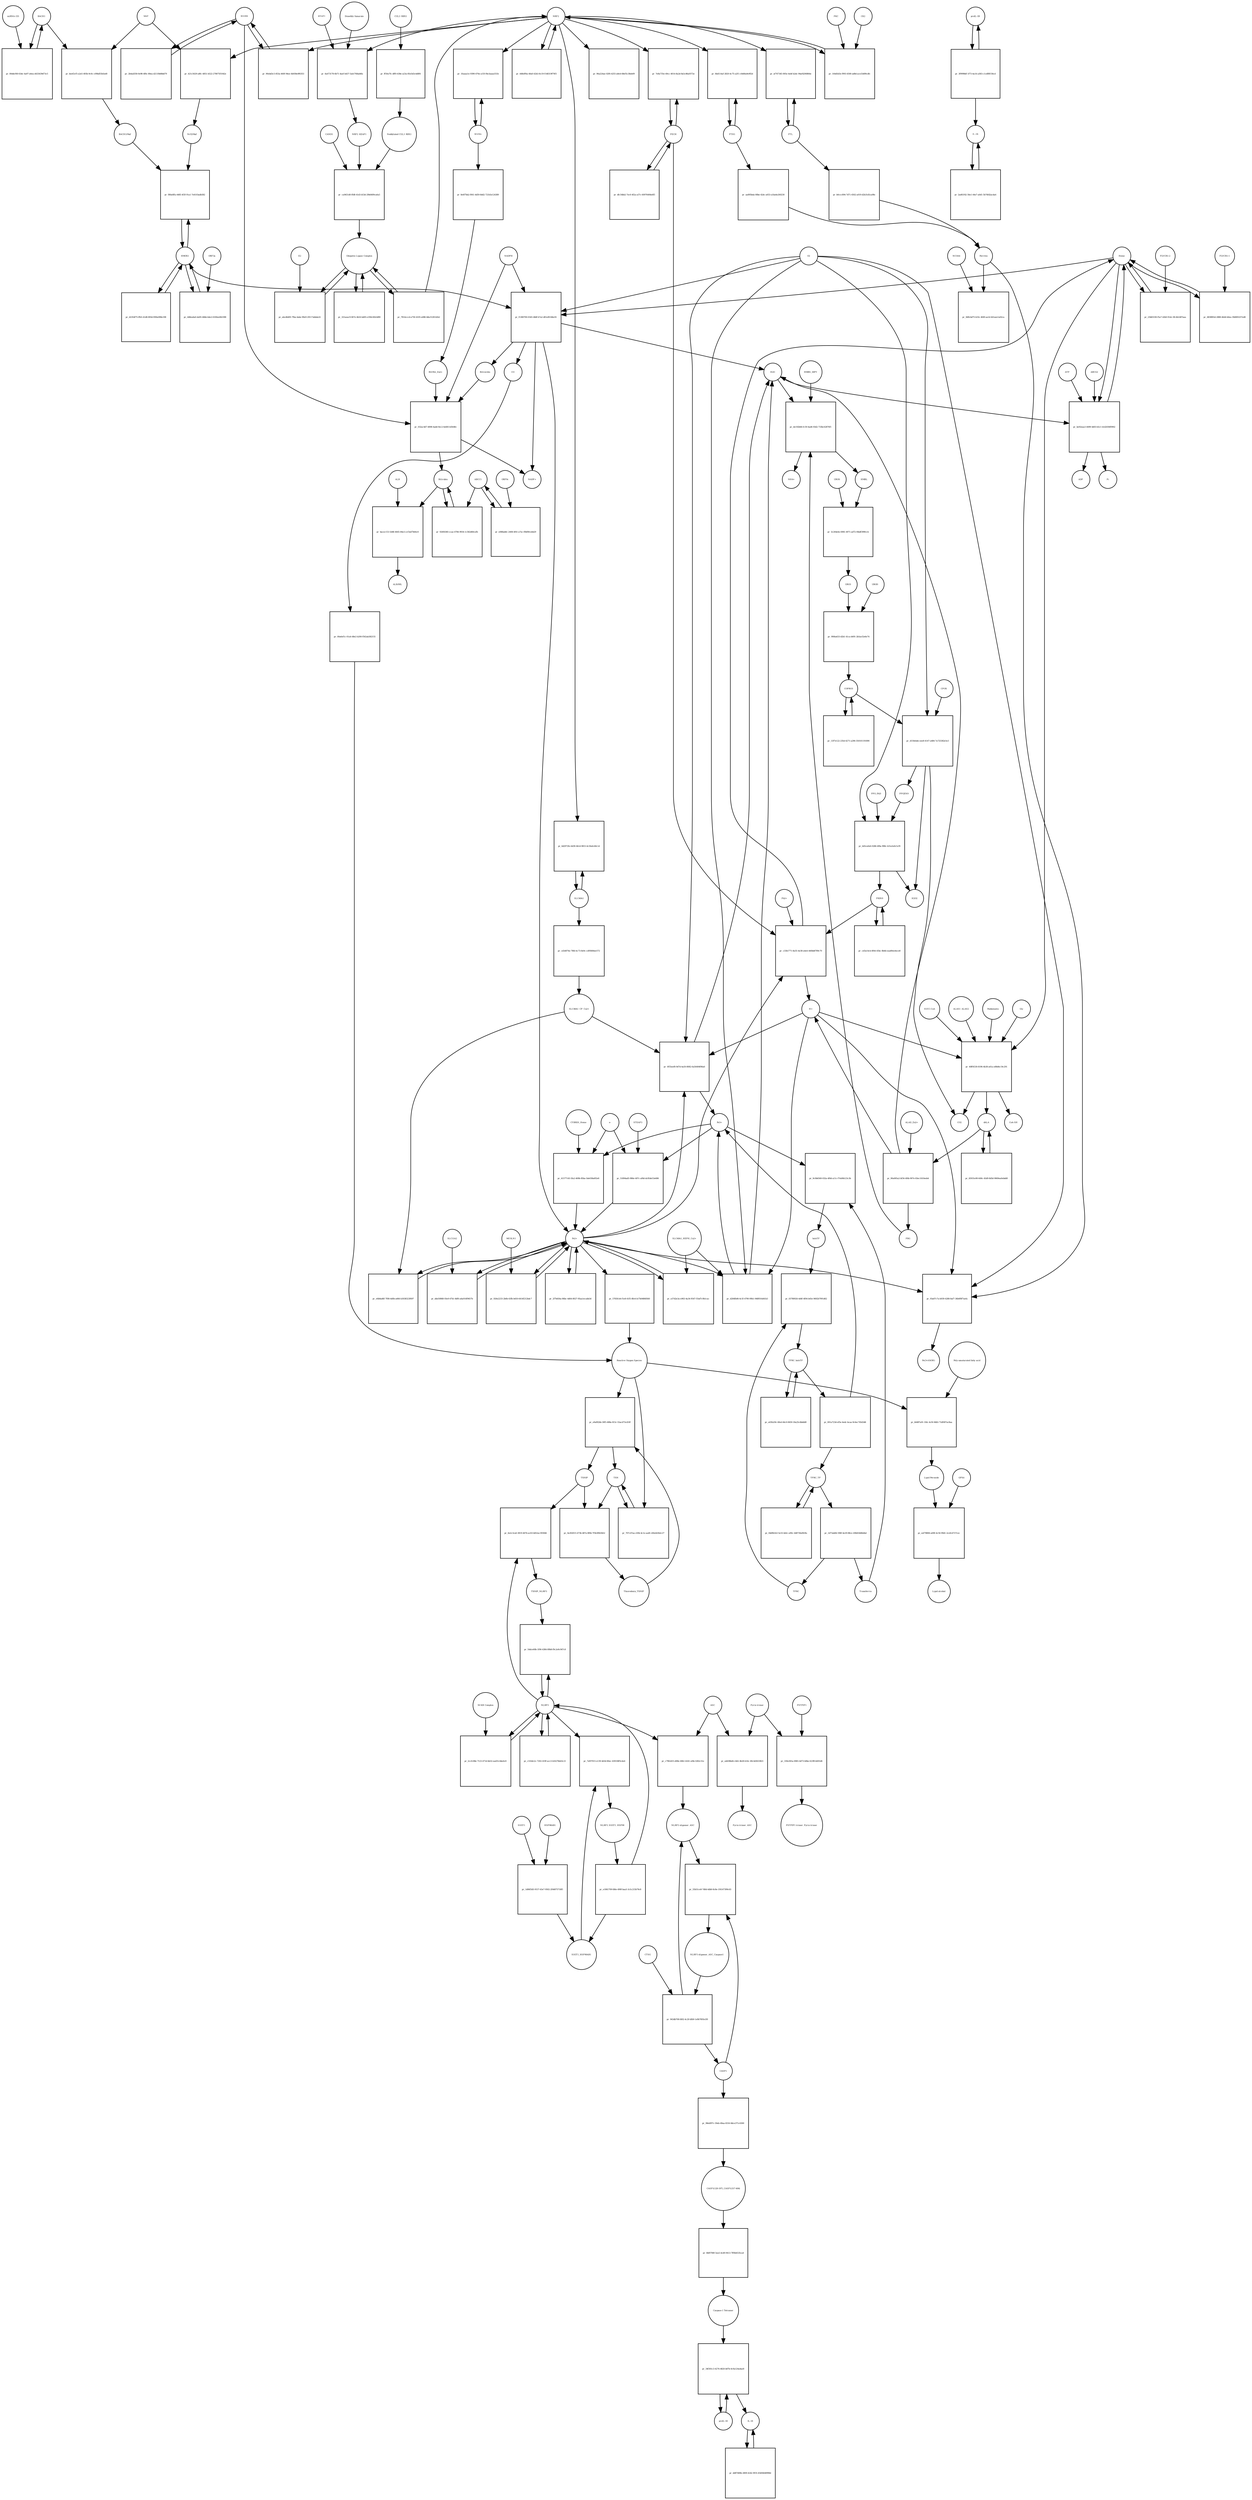 strict digraph  {
Heme [annotation="urn_miriam_obo.chebi_CHEBI%3A30413", bipartite=0, cls="simple chemical", fontsize=4, label=Heme, shape=circle];
"pr_f1380700-0345-48df-b7a2-d01e8534bc81" [annotation="", bipartite=1, cls=process, fontsize=4, label="pr_f1380700-0345-48df-b7a2-d01e8534bc81", shape=square];
Biliverdin [annotation="urn_miriam_obo.chebi_CHEBI%3A17033", bipartite=0, cls="simple chemical", fontsize=4, label=Biliverdin, shape=circle];
HMOX1 [annotation="", bipartite=0, cls=macromolecule, fontsize=4, label=HMOX1, shape=circle];
O2 [annotation="urn_miriam_obo.chebi_CHEBI%3A15379", bipartite=0, cls="simple chemical", fontsize=4, label=O2, shape=circle];
NADPH [annotation="urn_miriam_obo.chebi_CHEBI%3A16474", bipartite=0, cls="simple chemical", fontsize=4, label=NADPH, shape=circle];
H2O [annotation="urn_miriam_obo.chebi_CHEBI%3A15377", bipartite=0, cls="simple chemical", fontsize=4, label=H2O, shape=circle];
"Fe2+" [annotation="urn_miriam_obo.chebi_CHEBI%3A29033", bipartite=0, cls="simple chemical", fontsize=4, label="Fe2+", shape=circle];
"NADP+" [annotation="urn_miriam_obo.chebi_CHEBI%3A18009", bipartite=0, cls="simple chemical", fontsize=4, label="NADP+", shape=circle];
CO [annotation="urn_miriam_obo.chebi_CHEBI%3A17245", bipartite=0, cls="simple chemical", fontsize=4, label=CO, shape=circle];
"pr_23b83330-f5a7-42b0-91dc-0fc4b1487aaa" [annotation="", bipartite=1, cls=process, fontsize=4, label="pr_23b83330-f5a7-42b0-91dc-0fc4b1487aaa", shape=square];
"FLVCR1-2" [annotation=urn_miriam_uniprot_Q9Y5Y0, bipartite=0, cls=macromolecule, fontsize=4, label="FLVCR1-2", shape=circle];
"pr_032ac4d7-4898-4add-9ec2-6e6811d564fe" [annotation="", bipartite=1, cls=process, fontsize=4, label="pr_032ac4d7-4898-4add-9ec2-6e6811d564fe", shape=square];
Bilirubin [annotation="urn_miriam_obo.chebi_CHEBI%3A16990", bipartite=0, cls="simple chemical", fontsize=4, label=Bilirubin, shape=circle];
BLVRB [annotation=urn_miriam_uniprot_P30043, bipartite=0, cls=macromolecule, fontsize=4, label=BLVRB, shape=circle];
"BLVRA_Zn2+" [annotation="urn_miriam_obo.chebi_CHEBI%3A29805|urn_miriam_uniprot_P53004", bipartite=0, cls=complex, fontsize=4, label="BLVRA_Zn2+", shape=circle];
"pr_926f4360-ccae-4784-9934-1c582d60cefb" [annotation="", bipartite=1, cls=process, fontsize=4, label="pr_926f4360-ccae-4784-9934-1c582d60cefb", shape=square];
ABCC1 [annotation="", bipartite=0, cls=macromolecule, fontsize=4, label=ABCC1, shape=circle];
"pr_bacec153-5d48-4645-84e3-ccf3a67b64c8" [annotation="", bipartite=1, cls=process, fontsize=4, label="pr_bacec153-5d48-4645-84e3-ccf3a67b64c8", shape=square];
ALB [annotation=urn_miriam_uniprot_P02768, bipartite=0, cls=macromolecule, fontsize=4, label=ALB, shape=circle];
"ALB/BIL" [annotation="urn_miriam_uniprot_P02768|urn_miriam_obo.chebi_CHEBI%3A16990", bipartite=0, cls=complex, fontsize=4, label="ALB/BIL", shape=circle];
NRF2 [annotation="", bipartite=0, cls=macromolecule, fontsize=4, label=NRF2, shape=circle];
"pr_421c5629-a8fc-4851-b522-278075f1042e" [annotation="", bipartite=1, cls=process, fontsize=4, label="pr_421c5629-a8fc-4851-b522-278075f1042e", shape=square];
MAF [annotation=urn_miriam_uniprot_O75444, bipartite=0, cls=macromolecule, fontsize=4, label=MAF, shape=circle];
"Nrf2/Maf" [annotation="", bipartite=0, cls=complex, fontsize=4, label="Nrf2/Maf", shape=circle];
"pr_beef2cf5-a2e5-493b-9c0c-c09bd55b5ed0" [annotation="", bipartite=1, cls=process, fontsize=4, label="pr_beef2cf5-a2e5-493b-9c0c-c09bd55b5ed0", shape=square];
BACH1 [annotation=urn_miriam_uniprot_O14867, bipartite=0, cls=macromolecule, fontsize=4, label=BACH1, shape=circle];
"BACH1/Maf" [annotation="", bipartite=0, cls=complex, fontsize=4, label="BACH1/Maf", shape=circle];
"pr_00ddcf60-63dc-4a97-a6ea-d433439d73c5" [annotation="", bipartite=1, cls=process, fontsize=4, label="pr_00ddcf60-63dc-4a97-a6ea-d433439d73c5", shape=square];
"miRNA-155" [annotation=urn_miriam_ncbigene_406947, bipartite=0, cls="nucleic acid feature", fontsize=4, label="miRNA-155", shape=circle];
"pr_f80a6ffa-4485-4f3f-91a1-7e4103adb582" [annotation="", bipartite=1, cls=process, fontsize=4, label="pr_f80a6ffa-4485-4f3f-91a1-7e4103adb582", shape=square];
PRIN9 [annotation="urn_miriam_obo.chebi_CHEBI%3A15430", bipartite=0, cls="simple chemical", fontsize=4, label=PRIN9, shape=circle];
"pr_c33b1771-8a55-4e38-a4e4-440bb8789c70" [annotation="", bipartite=1, cls=process, fontsize=4, label="pr_c33b1771-8a55-4e38-a4e4-440bb8789c70", shape=square];
FECH [annotation=urn_miriam_uniprot_P22830, bipartite=0, cls=macromolecule, fontsize=4, label=FECH, shape=circle];
"Pb2+" [annotation="urn_miriam_obo.chebi_CHEBI%3A27889", bipartite=0, cls="simple chemical", fontsize=4, label="Pb2+", shape=circle];
"H+" [annotation="urn_miriam_obo.chebi_CHEBI%3A15378", bipartite=0, cls="simple chemical", fontsize=4, label="H+", shape=circle];
"SUCC-CoA" [annotation="urn_miriam_obo.chebi_CHEBI%3A57292", bipartite=0, cls="simple chemical", fontsize=4, label="SUCC-CoA", shape=circle];
"pr_40ff4530-8196-4b38-a61a-e88d4c19c291" [annotation="", bipartite=1, cls=process, fontsize=4, label="pr_40ff4530-8196-4b38-a61a-e88d4c19c291", shape=square];
dALA [annotation="urn_miriam_obo.chebi_CHEBI%3A356416", bipartite=0, cls="simple chemical", fontsize=4, label=dALA, shape=circle];
ALAS1_ALAS2 [annotation="urn_miriam_uniprot_P13196|urn_miriam_uniprot_P22557", bipartite=0, cls=complex, fontsize=4, label=ALAS1_ALAS2, shape=circle];
Panhematin [annotation="urn_miriam_obo.chebi_CHEBI%3A50385", bipartite=0, cls="simple chemical", fontsize=4, label=Panhematin, shape=circle];
Gly [annotation="urn_miriam_obo.chebi_CHEBI%3A57305", bipartite=0, cls="simple chemical", fontsize=4, label=Gly, shape=circle];
"CoA-SH" [annotation="urn_miriam_obo.chebi_CHEBI%3A15346", bipartite=0, cls="simple chemical", fontsize=4, label="CoA-SH", shape=circle];
CO2 [annotation="urn_miriam_obo.chebi_CHEBI%3A16526", bipartite=0, cls="simple chemical", fontsize=4, label=CO2, shape=circle];
"pr_6a473178-6b71-4aef-b437-5ab1768ad4fa" [annotation="", bipartite=1, cls=process, fontsize=4, label="pr_6a473178-6b71-4aef-b437-5ab1768ad4fa", shape=square];
KEAP1 [annotation=urn_miriam_uniprot_Q14145, bipartite=0, cls=macromolecule, fontsize=4, label=KEAP1, shape=circle];
NRF2_KEAP1 [annotation="urn_miriam_uniprot_Q14145|urn_miriam_uniprot_Q16236", bipartite=0, cls=complex, fontsize=4, label=NRF2_KEAP1, shape=circle];
"Dimethly fumarate" [annotation="urn_miriam_obo.chebi_CHEBI%3A76004", bipartite=0, cls="simple chemical", fontsize=4, label="Dimethly fumarate", shape=circle];
"Ubiquitin Ligase Complex" [annotation="urn_miriam_uniprot_Q14145|urn_miriam_uniprot_Q15843|urn_miriam_uniprot_Q13618|urn_miriam_uniprot_P62877|urn_miriam_uniprot_Q16236|urn_miriam_uniprot_P0CG48|urn_miriam_pubmed_19940261|urn_miriam_interpro_IPR000608", bipartite=0, cls=complex, fontsize=4, label="Ubiquitin Ligase Complex", shape=circle];
"pr_321aeac9-067e-4b16-bd05-e358c82b3d90" [annotation="", bipartite=1, cls=process, fontsize=4, label="pr_321aeac9-067e-4b16-bd05-e358c82b3d90", shape=square];
"pr_90a005a2-bf34-4f4b-907e-83ec1610eeb4" [annotation="", bipartite=1, cls=process, fontsize=4, label="pr_90a005a2-bf34-4f4b-907e-83ec1610eeb4", shape=square];
PBG [annotation="urn_miriam_obo.chebi_CHEBI%3A58126", bipartite=0, cls="simple chemical", fontsize=4, label=PBG, shape=circle];
"ALAD_Zn2+" [annotation="urn_miriam_uniprot_P13716|urn_miriam_obo.chebi_CHEBI%3A29105", bipartite=0, cls=complex, fontsize=4, label="ALAD_Zn2+", shape=circle];
"pr_de192b66-fc59-4ad4-93d2-733bc62876f1" [annotation="", bipartite=1, cls=process, fontsize=4, label="pr_de192b66-fc59-4ad4-93d2-733bc62876f1", shape=square];
HMBL [annotation="urn_miriam_obo.chebi_CHEBI%3A57845", bipartite=0, cls="simple chemical", fontsize=4, label=HMBL, shape=circle];
HMBS_DIPY [annotation="urn_miriam_obo.chebi_CHEBI%3A36319|urn_miriam_uniprot_P08397", bipartite=0, cls=complex, fontsize=4, label=HMBS_DIPY, shape=circle];
"NH4+" [annotation="urn_miriam_obo.chebi_CHEBI%3A28938", bipartite=0, cls="simple chemical", fontsize=4, label="NH4+", shape=circle];
"pr_3c264e6e-6981-4971-ad72-f4bdf399fccb" [annotation="", bipartite=1, cls=process, fontsize=4, label="pr_3c264e6e-6981-4971-ad72-f4bdf399fccb", shape=square];
URO3 [annotation="urn_miriam_obo.chebi_CHEBI%3A15437", bipartite=0, cls="simple chemical", fontsize=4, label=URO3, shape=circle];
UROS [annotation=urn_miriam_uniprot_P10746, bipartite=0, cls=macromolecule, fontsize=4, label=UROS, shape=circle];
"pr_9f46a633-d2b1-41ca-b691-2b5acf2e6e74" [annotation="", bipartite=1, cls=process, fontsize=4, label="pr_9f46a633-d2b1-41ca-b691-2b5acf2e6e74", shape=square];
COPRO3 [annotation="urn_miriam_obo.chebi_CHEBI%3A15439", bipartite=0, cls="simple chemical", fontsize=4, label=COPRO3, shape=circle];
UROD [annotation=urn_miriam_uniprot_P06132, bipartite=0, cls=macromolecule, fontsize=4, label=UROD, shape=circle];
"pr_d150ebde-eee8-4147-a484-7a725382e5e3" [annotation="", bipartite=1, cls=process, fontsize=4, label="pr_d150ebde-eee8-4147-a484-7a725382e5e3", shape=square];
PPGEN9 [annotation="urn_miriam_obo.chebi_CHEBI%3A15435", bipartite=0, cls="simple chemical", fontsize=4, label=PPGEN9, shape=circle];
CPOX [annotation=urn_miriam_uniprot_P36551, bipartite=0, cls=macromolecule, fontsize=4, label=CPOX, shape=circle];
H2O2 [annotation="urn_miriam_obo.chebi_CHEBI%3A16240", bipartite=0, cls="simple chemical", fontsize=4, label=H2O2, shape=circle];
"pr_b45ca0e6-0286-4f8a-998c-b31a5e0c5cf9" [annotation="", bipartite=1, cls=process, fontsize=4, label="pr_b45ca0e6-0286-4f8a-998c-b31a5e0c5cf9", shape=square];
PPO_FAD [annotation="urn_miriam_obo.chebi_CHEBI%3A16238|urn_miriam_uniprot_P50336", bipartite=0, cls=complex, fontsize=4, label=PPO_FAD, shape=circle];
"pr_448eff6a-40a0-42b3-8c19-f148319f70f3" [annotation="", bipartite=1, cls=process, fontsize=4, label="pr_448eff6a-40a0-42b3-8c19-f148319f70f3", shape=square];
"pr_65931e90-649c-45d9-8d5d-9069ea0ebdd0" [annotation="", bipartite=1, cls="uncertain process", fontsize=4, label="pr_65931e90-649c-45d9-8d5d-9069ea0ebdd0", shape=square];
"pr_13f7e122-235d-4271-a296-350101191890" [annotation="", bipartite=1, cls="uncertain process", fontsize=4, label="pr_13f7e122-235d-4271-a296-350101191890", shape=square];
"pr_cd3a14cb-8f44-45bc-8b4b-eaa80ee4ece8" [annotation="", bipartite=1, cls="uncertain process", fontsize=4, label="pr_cd3a14cb-8f44-45bc-8b4b-eaa80ee4ece8", shape=square];
"Poly-unsaturated fatty acid" [annotation="urn_miriam_obo.chebi_CHEBI%3A26208", bipartite=0, cls="simple chemical", fontsize=4, label="Poly-unsaturated fatty acid", shape=circle];
"pr_b0d87a91-1fdc-4cf4-9db5-71df497ac8aa" [annotation="", bipartite=1, cls=process, fontsize=4, label="pr_b0d87a91-1fdc-4cf4-9db5-71df497ac8aa", shape=square];
"Lipid Peroxide" [annotation="urn_miriam_obo.chebi_CHEBI%3A61051", bipartite=0, cls="simple chemical", fontsize=4, label="Lipid Peroxide", shape=circle];
"Reactive Oxygen Species" [annotation="urn_miriam_obo.chebi_CHEBI%3A26523", bipartite=0, cls="simple chemical", fontsize=4, label="Reactive Oxygen Species", shape=circle];
"pr_93a87c7a-b939-4288-8af7-36b0f8f7aefa" [annotation="", bipartite=1, cls=process, fontsize=4, label="pr_93a87c7a-b939-4288-8af7-36b0f8f7aefa", shape=square];
"Fe(3+)O(OH)" [annotation="urn_miriam_obo.chebi_CHEBI%3A78619", bipartite=0, cls="simple chemical", fontsize=4, label="Fe(3+)O(OH)", shape=circle];
Ferritin [annotation=urn_miriam_uniprot_P02794, bipartite=0, cls=complex, fontsize=4, label=Ferritin, shape=circle];
"pr_e6b8ad6f-7f08-4d0b-a666-b3038323f697" [annotation="", bipartite=1, cls=process, fontsize=4, label="pr_e6b8ad6f-7f08-4d0b-a666-b3038323f697", shape=square];
"SLC40A1_CP_Cu2+" [annotation="urn_miriam_uniprot_P00450|urn_miriam_uniprot_Q9NP59|urn_miriam_obo.chebi_CHEBI%3A29036", bipartite=0, cls=complex, fontsize=4, label="SLC40A1_CP_Cu2+", shape=circle];
"pr_0f55eef8-9d7d-4a50-8082-6a56404f06a6" [annotation="", bipartite=1, cls=process, fontsize=4, label="pr_0f55eef8-9d7d-4a50-8082-6a56404f06a6", shape=square];
"Fe3+" [annotation="urn_miriam_obo.chebi_CHEBI%3A29034", bipartite=0, cls="simple chemical", fontsize=4, label="Fe3+", shape=circle];
SLC40A1 [annotation=urn_miriam_ncbigene_30061, bipartite=0, cls="nucleic acid feature", fontsize=4, label=SLC40A1, shape=circle];
"pr_6d2972fe-6d39-4b1d-9815-6c5fa6cb9c1d" [annotation="", bipartite=1, cls=process, fontsize=4, label="pr_6d2972fe-6d39-4b1d-9815-6c5fa6cb9c1d", shape=square];
FTH1 [annotation=urn_miriam_ncbigene_2495, bipartite=0, cls="nucleic acid feature", fontsize=4, label=FTH1, shape=circle];
"pr_6bd114af-2820-4c75-a2f1-c0d46a9e9f2d" [annotation="", bipartite=1, cls=process, fontsize=4, label="pr_6bd114af-2820-4c75-a2f1-c0d46a9e9f2d", shape=square];
FTL [annotation=urn_miriam_ncbigene_2512, bipartite=0, cls="nucleic acid feature", fontsize=4, label=FTL, shape=circle];
"pr_af747345-005e-4ebf-b2dc-94af4206864e" [annotation="", bipartite=1, cls=process, fontsize=4, label="pr_af747345-005e-4ebf-b2dc-94af4206864e", shape=square];
"pr_aa895bda-08be-42dc-a653-a1ba6e260230" [annotation="", bipartite=1, cls=process, fontsize=4, label="pr_aa895bda-08be-42dc-a653-a1ba6e260230", shape=square];
"pr_b0ccc894-7d71-4562-a019-d2b31d5ca98c" [annotation="", bipartite=1, cls=process, fontsize=4, label="pr_b0ccc894-7d71-4562-a019-d2b31d5ca98c", shape=square];
"pr_7e8a735e-49cc-4014-8a2d-8a5c86a0572e" [annotation="", bipartite=1, cls=process, fontsize=4, label="pr_7e8a735e-49cc-4014-8a2d-8a5c86a0572e", shape=square];
"pr_dfc54bb2-7ec0-4f2a-a57c-60976406e6f5" [annotation="", bipartite=1, cls=process, fontsize=4, label="pr_dfc54bb2-7ec0-4f2a-a57c-60976406e6f5", shape=square];
"pr_d2354f75-ffb5-41d8-893d-f0f4e098e198" [annotation="", bipartite=1, cls=process, fontsize=4, label="pr_d2354f75-ffb5-41d8-893d-f0f4e098e198", shape=square];
BLVRA [annotation=urn_miriam_ncbigene_644, bipartite=0, cls="nucleic acid feature", fontsize=4, label=BLVRA, shape=circle];
"pr_1faaaa1e-9390-476e-a15f-f6e3aaaa551b" [annotation="", bipartite=1, cls=process, fontsize=4, label="pr_1faaaa1e-9390-476e-a15f-f6e3aaaa551b", shape=square];
"pr_90ebd3c5-853a-460f-94ee-4b938e9f6353" [annotation="", bipartite=1, cls=process, fontsize=4, label="pr_90ebd3c5-853a-460f-94ee-4b938e9f6353", shape=square];
"pr_2b4ad358-0e98-4f8c-80ea-d2110b88dd79" [annotation="", bipartite=1, cls=process, fontsize=4, label="pr_2b4ad358-0e98-4f8c-80ea-d2110b88dd79", shape=square];
"pr_8e6f7bb2-f061-4d59-8dd2-721b5e124389" [annotation="", bipartite=1, cls=process, fontsize=4, label="pr_8e6f7bb2-f061-4d59-8dd2-721b5e124389", shape=square];
"pr_cd3d074e-78fd-4c73-8e9c-cd95684ee572" [annotation="", bipartite=1, cls=process, fontsize=4, label="pr_cd3d074e-78fd-4c73-8e9c-cd95684ee572", shape=square];
"pr_9d9cbd75-b33c-4fd9-aa1d-441aee1a02ca" [annotation="", bipartite=1, cls=process, fontsize=4, label="pr_9d9cbd75-b33c-4fd9-aa1d-441aee1a02ca", shape=square];
NCOA4 [annotation=urn_miriam_uniprot_Q13772, bipartite=0, cls=macromolecule, fontsize=4, label=NCOA4, shape=circle];
"pr_41577145-5fa2-469b-85ba-5de038a0f2e8" [annotation="", bipartite=1, cls=process, fontsize=4, label="pr_41577145-5fa2-469b-85ba-5de038a0f2e8", shape=square];
CYBRD1_Heme [annotation="urn_miriam_uniprot_Q53TN4|urn_miriam_obo.chebi_CHEBI%3A30413", bipartite=0, cls=complex, fontsize=4, label=CYBRD1_Heme, shape=circle];
"e-" [annotation="urn_miriam_obo.chebi_CHEBI%3A10545", bipartite=0, cls="simple chemical", fontsize=4, label="e-", shape=circle];
"pr_dde50868-93e9-47b1-8df6-a6a916f9657b" [annotation="", bipartite=1, cls=process, fontsize=4, label="pr_dde50868-93e9-47b1-8df6-a6a916f9657b", shape=square];
SLC11A2 [annotation=urn_miriam_uniprot_P49281, bipartite=0, cls=macromolecule, fontsize=4, label=SLC11A2, shape=circle];
"pr_eef78806-a690-4c56-99d1-2ce0c4727cec" [annotation="", bipartite=1, cls=process, fontsize=4, label="pr_eef78806-a690-4c56-99d1-2ce0c4727cec", shape=square];
"Lipid alcohol" [annotation="urn_miriam_obo.chebi_CHEBI%3A24026", bipartite=0, cls="simple chemical", fontsize=4, label="Lipid alcohol", shape=circle];
GPX4 [annotation=urn_miriam_uniprot_P36969, bipartite=0, cls=macromolecule, fontsize=4, label=GPX4, shape=circle];
"pr_448ea6a0-de85-46bb-b4e2-6100ee0b5398" [annotation="", bipartite=1, cls=process, fontsize=4, label="pr_448ea6a0-de85-46bb-b4e2-6100ee0b5398", shape=square];
ORF3a [annotation="urn_miriam_uniprot_P0DTC3|urn_miriam_taxonomy_2697049", bipartite=0, cls=macromolecule, fontsize=4, label=ORF3a, shape=circle];
"pr_5783fcb4-f1e8-41f5-8fe4-b17b04868560" [annotation="", bipartite=1, cls=process, fontsize=4, label="pr_5783fcb4-f1e8-41f5-8fe4-b17b04868560", shape=square];
"pr_e088ab8c-2408-4f41-a7ec-f0bf0fcebb29" [annotation="", bipartite=1, cls=process, fontsize=4, label="pr_e088ab8c-2408-4f41-a7ec-f0bf0fcebb29", shape=square];
ORF9c [annotation=urn_miriam_taxonomy_2697049, bipartite=0, cls=macromolecule, fontsize=4, label=ORF9c, shape=circle];
CUL3_RBX1 [annotation="urn_miriam_uniprot_Q13618|urn_miriam_uniprot_P62877", bipartite=0, cls=complex, fontsize=4, label=CUL3_RBX1, shape=circle];
"pr_ff50a7fc-dff0-438e-a23a-85e5d3c4d8f4" [annotation="", bipartite=1, cls=process, fontsize=4, label="pr_ff50a7fc-dff0-438e-a23a-85e5d3c4d8f4", shape=square];
"Neddylated CUL3_RBX1" [annotation="urn_miriam_uniprot_Q15843|urn_miriam_uniprot_Q13618|urn_miriam_uniprot_P62877", bipartite=0, cls=complex, fontsize=4, label="Neddylated CUL3_RBX1", shape=circle];
"pr_96a224ae-02f6-4255-a8e4-68ef5c38eb09" [annotation="", bipartite=1, cls=process, fontsize=4, label="pr_96a224ae-02f6-4255-a8e4-68ef5c38eb09", shape=square];
"pr_ca9451d0-ffd8-41d3-b53d-29b6409ca0a5" [annotation="", bipartite=1, cls=process, fontsize=4, label="pr_ca9451d0-ffd8-41d3-b53d-29b6409ca0a5", shape=square];
CAND1 [annotation=urn_miriam_uniprot_Q86VP6, bipartite=0, cls=macromolecule, fontsize=4, label=CAND1, shape=circle];
E2 [annotation=urn_miriam_interpro_IPR000608, bipartite=0, cls=macromolecule, fontsize=4, label=E2, shape=circle];
"pr_abcd6d05-7fba-4abe-99e9-29117abbda32" [annotation="", bipartite=1, cls=process, fontsize=4, label="pr_abcd6d05-7fba-4abe-99e9-29117abbda32", shape=square];
"pr_164d5d3e-f993-4500-ad8d-ace33d09cdfc" [annotation="", bipartite=1, cls=process, fontsize=4, label="pr_164d5d3e-f993-4500-ad8d-ace33d09cdfc", shape=square];
PKC [annotation="urn_miriam_pubmed_12198130|urn_miriam_interpro_IPR012233", bipartite=0, cls=macromolecule, fontsize=4, label=PKC, shape=circle];
CK2 [annotation="", bipartite=0, cls=macromolecule, fontsize=4, label=CK2, shape=circle];
"pr_6838f65d-2888-46d4-b0ea-39d005257ed8" [annotation="", bipartite=1, cls=process, fontsize=4, label="pr_6838f65d-2888-46d4-b0ea-39d005257ed8", shape=square];
"FLVCR1-1" [annotation=urn_miriam_uniprot_Q9Y5Y0, bipartite=0, cls=macromolecule, fontsize=4, label="FLVCR1-1", shape=circle];
"pr_be92eaa3-4499-4d03-b5c1-b1d2036f0902" [annotation="", bipartite=1, cls=process, fontsize=4, label="pr_be92eaa3-4499-4d03-b5c1-b1d2036f0902", shape=square];
ABCG2 [annotation=urn_miriam_uniprot_Q9UNQ0, bipartite=0, cls="macromolecule multimer", fontsize=4, label=ABCG2, shape=circle];
ATP [annotation="urn_miriam_obo.chebi_CHEBI%3A30616", bipartite=0, cls="simple chemical", fontsize=4, label=ATP, shape=circle];
Pi [annotation="urn_miriam_obo.chebi_CHEBI%3A18367", bipartite=0, cls="simple chemical", fontsize=4, label=Pi, shape=circle];
ADP [annotation="urn_miriam_obo.chebi_CHEBI%3A456216", bipartite=0, cls="simple chemical", fontsize=4, label=ADP, shape=circle];
"pr_e37d2e3a-e963-4a34-9547-f1bd7c9b1cac" [annotation="", bipartite=1, cls=process, fontsize=4, label="pr_e37d2e3a-e963-4a34-9547-f1bd7c9b1cac", shape=square];
"SLC40A1_HEPH_Cu2+" [annotation="urn_miriam_uniprot_Q9BQS7|urn_miriam_uniprot_Q9NP59|urn_miriam_obo.chebi_CHEBI%3A28694", bipartite=0, cls=complex, fontsize=4, label="SLC40A1_HEPH_Cu2+", shape=circle];
"pr_d284fb06-6c5f-4790-99b1-948f016d41b3" [annotation="", bipartite=1, cls=process, fontsize=4, label="pr_d284fb06-6c5f-4790-99b1-948f016d41b3", shape=square];
"pr_9c0b6560-032a-4f6d-a11c-f7eb9b123c3b" [annotation="", bipartite=1, cls=process, fontsize=4, label="pr_9c0b6560-032a-4f6d-a11c-f7eb9b123c3b", shape=square];
Transferrin [annotation=urn_miriam_uniprot_P02787, bipartite=0, cls=macromolecule, fontsize=4, label=Transferrin, shape=circle];
holoTF [annotation="urn_miriam_uniprot_P02787|urn_miriam_obo.chebi_CHEBI%3A29034", bipartite=0, cls=complex, fontsize=4, label=holoTF, shape=circle];
TFRC [annotation=urn_miriam_uniprot_P02786, bipartite=0, cls="macromolecule multimer", fontsize=4, label=TFRC, shape=circle];
"pr_03780926-4d4f-4f04-b45e-9692b7991d62" [annotation="", bipartite=1, cls=process, fontsize=4, label="pr_03780926-4d4f-4f04-b45e-9692b7991d62", shape=square];
TFRC_holoTF [annotation="urn_miriam_uniprot_P02787|urn_miriam_obo.chebi_CHEBI%3A29034|urn_miriam_uniprot_P02786", bipartite=0, cls=complex, fontsize=4, label=TFRC_holoTF, shape=circle];
"pr_a03fa59c-6fed-44c0-8459-18a25cdbddd8" [annotation="", bipartite=1, cls=process, fontsize=4, label="pr_a03fa59c-6fed-44c0-8459-18a25cdbddd8", shape=square];
"pr_001a723d-ef5e-4edc-bcaa-9c6ec745d3d6" [annotation="", bipartite=1, cls=process, fontsize=4, label="pr_001a723d-ef5e-4edc-bcaa-9c6ec745d3d6", shape=square];
TFRC_TF [annotation="urn_miriam_uniprot_P02787|urn_miriam_uniprot_P02786", bipartite=0, cls=complex, fontsize=4, label=TFRC_TF, shape=circle];
"pr_51894ad5-986e-407c-af6d-dc85de53e686" [annotation="", bipartite=1, cls=process, fontsize=4, label="pr_51894ad5-986e-407c-af6d-dc85de53e686", shape=square];
STEAP3 [annotation=urn_miriam_uniprot_Q658P3, bipartite=0, cls=macromolecule, fontsize=4, label=STEAP3, shape=circle];
"pr_926e2233-2b0b-43fb-b450-6414f212bdc7" [annotation="", bipartite=1, cls=process, fontsize=4, label="pr_926e2233-2b0b-43fb-b450-6414f212bdc7", shape=square];
MCOLN1 [annotation=urn_miriam_uniprot_Q9GZU1, bipartite=0, cls=macromolecule, fontsize=4, label=MCOLN1, shape=circle];
"pr_2f7b656a-86bc-4d64-8027-95aa1ecabb3d" [annotation="", bipartite=1, cls=process, fontsize=4, label="pr_2f7b656a-86bc-4d64-8027-95aa1ecabb3d", shape=square];
"pr_04d9b1b3-5e33-4d2c-a90c-448730a963fa" [annotation="", bipartite=1, cls=process, fontsize=4, label="pr_04d9b1b3-5e33-4d2c-a90c-448730a963fa", shape=square];
"pr_1d73ab84-596f-4e29-88ce-208d18d6b4bd" [annotation="", bipartite=1, cls=process, fontsize=4, label="pr_1d73ab84-596f-4e29-88ce-208d18d6b4bd", shape=square];
"pr_7814cccd-a750-4105-a086-b8a3128142b2" [annotation="", bipartite=1, cls=process, fontsize=4, label="pr_7814cccd-a750-4105-a086-b8a3128142b2", shape=square];
Thioredoxin_TXNIP [annotation="urn_miriam_uniprot_P10599|urn_miriam_uniprot_Q9H3M7", bipartite=0, cls=complex, fontsize=4, label=Thioredoxin_TXNIP, shape=circle];
"pr_e9af82bb-30f5-488a-815c-55acd73cd10f" [annotation="", bipartite=1, cls=process, fontsize=4, label="pr_e9af82bb-30f5-488a-815c-55acd73cd10f", shape=square];
TXNIP [annotation=urn_miriam_uniprot_Q9H3M7, bipartite=0, cls=macromolecule, fontsize=4, label=TXNIP, shape=circle];
TXN [annotation=urn_miriam_uniprot_P10599, bipartite=0, cls=macromolecule, fontsize=4, label=TXN, shape=circle];
NLRP3 [annotation=urn_miriam_uniprot_Q96P20, bipartite=0, cls=macromolecule, fontsize=4, label=NLRP3, shape=circle];
"pr_2ccfc88e-7123-471d-bb32-ead31cbbe4c8" [annotation="", bipartite=1, cls=process, fontsize=4, label="pr_2ccfc88e-7123-471d-bb32-ead31cbbe4c8", shape=square];
"Nf-KB Complex" [annotation="urn_miriam_uniprot_P19838|urn_miriam_uniprot_Q04206|urn_miriam_uniprot_Q00653", bipartite=0, cls=complex, fontsize=4, label="Nf-KB Complex", shape=circle];
"pr_c516dc2c-7202-419f-acc3-b1627bb43c21" [annotation="", bipartite=1, cls=process, fontsize=4, label="pr_c516dc2c-7202-419f-acc3-b1627bb43c21", shape=square];
"pr_707c47aa-c83b-4c1e-aa4f-c60e443b2c27" [annotation="", bipartite=1, cls=process, fontsize=4, label="pr_707c47aa-c83b-4c1e-aa4f-c60e443b2c27", shape=square];
"pr_0a302015-473b-487a-8f6b-7f5b3f843b52" [annotation="", bipartite=1, cls=process, fontsize=4, label="pr_0a302015-473b-487a-8f6b-7f5b3f843b52", shape=square];
HSP90AB1 [annotation=urn_miriam_uniprot_P08238, bipartite=0, cls=macromolecule, fontsize=4, label=HSP90AB1, shape=circle];
"pr_1d86f3d5-9157-43e7-9502-2f44875718f1" [annotation="", bipartite=1, cls=process, fontsize=4, label="pr_1d86f3d5-9157-43e7-9502-2f44875718f1", shape=square];
SUGT1 [annotation=urn_miriam_uniprot_Q9Y2Z0, bipartite=0, cls=macromolecule, fontsize=4, label=SUGT1, shape=circle];
SUGT1_HSP90AB1 [annotation="urn_miriam_uniprot_P08238|urn_miriam_uniprot_Q9Y2Z0", bipartite=0, cls=complex, fontsize=4, label=SUGT1_HSP90AB1, shape=circle];
"pr_7ef07015-e139-4d3d-80ec-439338f5cde4" [annotation="", bipartite=1, cls=process, fontsize=4, label="pr_7ef07015-e139-4d3d-80ec-439338f5cde4", shape=square];
NLRP3_SUGT1_HSP90 [annotation="urn_miriam_uniprot_P08238|urn_miriam_uniprot_Q96P20|urn_miriam_uniprot_Q9Y2Z0", bipartite=0, cls=complex, fontsize=4, label=NLRP3_SUGT1_HSP90, shape=circle];
"pr_6e2c3ca6-3819-467b-ac63-b652ac393046" [annotation="", bipartite=1, cls=process, fontsize=4, label="pr_6e2c3ca6-3819-467b-ac63-b652ac393046", shape=square];
TXNIP_NLRP3 [annotation="urn_miriam_uniprot_Q9H3M7|urn_miriam_uniprot_Q96P20", bipartite=0, cls=complex, fontsize=4, label=TXNIP_NLRP3, shape=circle];
"pr_c7962d15-d08e-40b1-b541-a94c3282c51e" [annotation="", bipartite=1, cls=process, fontsize=4, label="pr_c7962d15-d08e-40b1-b541-a94c3282c51e", shape=square];
ASC [annotation=urn_miriam_uniprot_Q9ULZ3, bipartite=0, cls=macromolecule, fontsize=4, label=ASC, shape=circle];
"NLRP3 oligomer_ASC" [annotation="urn_miriam_uniprot_Q9ULZ3|urn_miriam_obo.chebi_CHEBI%3A36080", bipartite=0, cls=complex, fontsize=4, label="NLRP3 oligomer_ASC", shape=circle];
"pr_55b51ce8-7d0d-4db0-8c8e-1f4147399c63" [annotation="", bipartite=1, cls=process, fontsize=4, label="pr_55b51ce8-7d0d-4db0-8c8e-1f4147399c63", shape=square];
CASP1 [annotation=urn_miriam_uniprot_P29466, bipartite=0, cls=macromolecule, fontsize=4, label=CASP1, shape=circle];
"NLRP3 oligomer_ASC_Caspase1" [annotation="urn_miriam_uniprot_P29466|urn_miriam_uniprot_Q9ULZ3", bipartite=0, cls=complex, fontsize=4, label="NLRP3 oligomer_ASC_Caspase1", shape=circle];
"pr_edd38bd4-cb62-4b28-b16c-49c4d3633821" [annotation="", bipartite=1, cls=process, fontsize=4, label="pr_edd38bd4-cb62-4b28-b16c-49c4d3633821", shape=square];
"Pyrin trimer" [annotation=urn_miriam_uniprot_O15553, bipartite=0, cls=complex, fontsize=4, label="Pyrin trimer", shape=circle];
"Pyrin trimer_ASC" [annotation="urn_miriam_uniprot_O15553|urn_miriam_uniprot_Q9ULZ3", bipartite=0, cls=complex, fontsize=4, label="Pyrin trimer_ASC", shape=circle];
"pr_330e365a-6965-4d73-b0be-623ffcb691d6" [annotation="", bipartite=1, cls=process, fontsize=4, label="pr_330e365a-6965-4d73-b0be-623ffcb691d6", shape=square];
PSTPIP1 [annotation=urn_miriam_uniprot_O43586, bipartite=0, cls="macromolecule multimer", fontsize=4, label=PSTPIP1, shape=circle];
"PSTPIP1 trimer_Pyrin trimer" [annotation="urn_miriam_uniprot_O15553|urn_miriam_uniprot_O43586", bipartite=0, cls=complex, fontsize=4, label="PSTPIP1 trimer_Pyrin trimer", shape=circle];
"pr_943db708-fd02-4c20-bfb9-1e9b7693e1f6" [annotation="", bipartite=1, cls=process, fontsize=4, label="pr_943db708-fd02-4c20-bfb9-1e9b7693e1f6", shape=square];
CTSG [annotation=urn_miriam_uniprot_P08311, bipartite=0, cls=macromolecule, fontsize=4, label=CTSG, shape=circle];
"pr_98ebf97c-59eb-49aa-8316-8dce371c6300" [annotation="", bipartite=1, cls=process, fontsize=4, label="pr_98ebf97c-59eb-49aa-8316-8dce371c6300", shape=square];
"CASP1(120-197)_CASP1(317-404)" [annotation=urn_miriam_uniprot_P29466, bipartite=0, cls=complex, fontsize=4, label="CASP1(120-197)_CASP1(317-404)", shape=circle];
"pr_8bf0780f-5ea5-4cd9-9413-7ff0b4535ca4" [annotation="", bipartite=1, cls=process, fontsize=4, label="pr_8bf0780f-5ea5-4cd9-9413-7ff0b4535ca4", shape=square];
"Caspase-1 Tetramer" [annotation=urn_miriam_uniprot_P29466, bipartite=0, cls="complex multimer", fontsize=4, label="Caspase-1 Tetramer", shape=circle];
"proIL-1B" [annotation=urn_miriam_uniprot_P01584, bipartite=0, cls=macromolecule, fontsize=4, label="proIL-1B", shape=circle];
"pr_3f9998df-1f73-4a14-a383-c1cdf8f156cd" [annotation="", bipartite=1, cls=process, fontsize=4, label="pr_3f9998df-1f73-4a14-a383-c1cdf8f156cd", shape=square];
"IL-1B" [annotation=urn_miriam_uniprot_P01584, bipartite=0, cls=macromolecule, fontsize=4, label="IL-1B", shape=circle];
"pr_2ad61f42-56e1-44e7-a0d1-5b74fd2acda4" [annotation="", bipartite=1, cls="omitted process", fontsize=4, label="pr_2ad61f42-56e1-44e7-a0d1-5b74fd2acda4", shape=square];
"pr_54dce60b-1f06-4384-89b8-f9c2e9c947c8" [annotation="", bipartite=1, cls=process, fontsize=4, label="pr_54dce60b-1f06-4384-89b8-f9c2e9c947c8", shape=square];
"proIL-18" [annotation=urn_miriam_uniprot_Q14116, bipartite=0, cls=macromolecule, fontsize=4, label="proIL-18", shape=circle];
"pr_34f301c3-4274-4820-b87b-0c9a124a4ae8" [annotation="", bipartite=1, cls=process, fontsize=4, label="pr_34f301c3-4274-4820-b87b-0c9a124a4ae8", shape=square];
"IL-18" [annotation=urn_miriam_uniprot_Q14116, bipartite=0, cls=macromolecule, fontsize=4, label="IL-18", shape=circle];
"pr_dd87480b-2809-4242-9f35-454f4648998d" [annotation="", bipartite=1, cls="omitted process", fontsize=4, label="pr_dd87480b-2809-4242-9f35-454f4648998d", shape=square];
"pr_00a6ef1c-01a4-48e2-b200-f562ab382155" [annotation="", bipartite=1, cls=process, fontsize=4, label="pr_00a6ef1c-01a4-48e2-b200-f562ab382155", shape=square];
"pr_e1861709-fd6e-490f-baa5-3c5c215b79c8" [annotation="", bipartite=1, cls=process, fontsize=4, label="pr_e1861709-fd6e-490f-baa5-3c5c215b79c8", shape=square];
Heme -> "pr_f1380700-0345-48df-b7a2-d01e8534bc81"  [annotation="", interaction_type=consumption];
Heme -> "pr_23b83330-f5a7-42b0-91dc-0fc4b1487aaa"  [annotation="", interaction_type=consumption];
Heme -> "pr_40ff4530-8196-4b38-a61a-e88d4c19c291"  [annotation=urn_miriam_pubmed_25446301, interaction_type=inhibition];
Heme -> "pr_6838f65d-2888-46d4-b0ea-39d005257ed8"  [annotation="", interaction_type=consumption];
Heme -> "pr_be92eaa3-4499-4d03-b5c1-b1d2036f0902"  [annotation="", interaction_type=consumption];
"pr_f1380700-0345-48df-b7a2-d01e8534bc81" -> Biliverdin  [annotation="", interaction_type=production];
"pr_f1380700-0345-48df-b7a2-d01e8534bc81" -> H2O  [annotation="", interaction_type=production];
"pr_f1380700-0345-48df-b7a2-d01e8534bc81" -> "Fe2+"  [annotation="", interaction_type=production];
"pr_f1380700-0345-48df-b7a2-d01e8534bc81" -> "NADP+"  [annotation="", interaction_type=production];
"pr_f1380700-0345-48df-b7a2-d01e8534bc81" -> CO  [annotation="", interaction_type=production];
Biliverdin -> "pr_032ac4d7-4898-4add-9ec2-6e6811d564fe"  [annotation="", interaction_type=consumption];
HMOX1 -> "pr_f1380700-0345-48df-b7a2-d01e8534bc81"  [annotation="", interaction_type=catalysis];
HMOX1 -> "pr_f80a6ffa-4485-4f3f-91a1-7e4103adb582"  [annotation="", interaction_type=consumption];
HMOX1 -> "pr_d2354f75-ffb5-41d8-893d-f0f4e098e198"  [annotation="", interaction_type=consumption];
HMOX1 -> "pr_448ea6a0-de85-46bb-b4e2-6100ee0b5398"  [annotation="", interaction_type=consumption];
O2 -> "pr_f1380700-0345-48df-b7a2-d01e8534bc81"  [annotation="", interaction_type=consumption];
O2 -> "pr_d150ebde-eee8-4147-a484-7a725382e5e3"  [annotation="", interaction_type=consumption];
O2 -> "pr_b45ca0e6-0286-4f8a-998c-b31a5e0c5cf9"  [annotation="", interaction_type=consumption];
O2 -> "pr_93a87c7a-b939-4288-8af7-36b0f8f7aefa"  [annotation="", interaction_type=consumption];
O2 -> "pr_0f55eef8-9d7d-4a50-8082-6a56404f06a6"  [annotation="", interaction_type=consumption];
O2 -> "pr_d284fb06-6c5f-4790-99b1-948f016d41b3"  [annotation="", interaction_type=consumption];
NADPH -> "pr_f1380700-0345-48df-b7a2-d01e8534bc81"  [annotation="", interaction_type=consumption];
NADPH -> "pr_032ac4d7-4898-4add-9ec2-6e6811d564fe"  [annotation="", interaction_type=consumption];
H2O -> "pr_de192b66-fc59-4ad4-93d2-733bc62876f1"  [annotation="", interaction_type=consumption];
H2O -> "pr_be92eaa3-4499-4d03-b5c1-b1d2036f0902"  [annotation="", interaction_type=consumption];
"Fe2+" -> "pr_c33b1771-8a55-4e38-a4e4-440bb8789c70"  [annotation="", interaction_type=consumption];
"Fe2+" -> "pr_93a87c7a-b939-4288-8af7-36b0f8f7aefa"  [annotation="", interaction_type=consumption];
"Fe2+" -> "pr_e6b8ad6f-7f08-4d0b-a666-b3038323f697"  [annotation="", interaction_type=consumption];
"Fe2+" -> "pr_0f55eef8-9d7d-4a50-8082-6a56404f06a6"  [annotation="", interaction_type=consumption];
"Fe2+" -> "pr_dde50868-93e9-47b1-8df6-a6a916f9657b"  [annotation="", interaction_type=consumption];
"Fe2+" -> "pr_5783fcb4-f1e8-41f5-8fe4-b17b04868560"  [annotation="urn_miriam_pubmed_26794443|urn_miriam_pubmed_30692038", interaction_type=catalysis];
"Fe2+" -> "pr_e37d2e3a-e963-4a34-9547-f1bd7c9b1cac"  [annotation="", interaction_type=consumption];
"Fe2+" -> "pr_d284fb06-6c5f-4790-99b1-948f016d41b3"  [annotation="", interaction_type=consumption];
"Fe2+" -> "pr_926e2233-2b0b-43fb-b450-6414f212bdc7"  [annotation="", interaction_type=consumption];
"Fe2+" -> "pr_2f7b656a-86bc-4d64-8027-95aa1ecabb3d"  [annotation="", interaction_type=consumption];
CO -> "pr_00a6ef1c-01a4-48e2-b200-f562ab382155"  [annotation="urn_miriam_pubmed_28356568|urn_miriam_pubmed_25770182", interaction_type=inhibition];
"pr_23b83330-f5a7-42b0-91dc-0fc4b1487aaa" -> Heme  [annotation="", interaction_type=production];
"FLVCR1-2" -> "pr_23b83330-f5a7-42b0-91dc-0fc4b1487aaa"  [annotation="", interaction_type=catalysis];
"pr_032ac4d7-4898-4add-9ec2-6e6811d564fe" -> Bilirubin  [annotation="", interaction_type=production];
"pr_032ac4d7-4898-4add-9ec2-6e6811d564fe" -> "NADP+"  [annotation="", interaction_type=production];
Bilirubin -> "pr_926f4360-ccae-4784-9934-1c582d60cefb"  [annotation="", interaction_type=consumption];
Bilirubin -> "pr_bacec153-5d48-4645-84e3-ccf3a67b64c8"  [annotation="", interaction_type=consumption];
BLVRB -> "pr_032ac4d7-4898-4add-9ec2-6e6811d564fe"  [annotation="", interaction_type=catalysis];
BLVRB -> "pr_90ebd3c5-853a-460f-94ee-4b938e9f6353"  [annotation="", interaction_type=consumption];
BLVRB -> "pr_2b4ad358-0e98-4f8c-80ea-d2110b88dd79"  [annotation="", interaction_type=consumption];
"BLVRA_Zn2+" -> "pr_032ac4d7-4898-4add-9ec2-6e6811d564fe"  [annotation="", interaction_type=catalysis];
"pr_926f4360-ccae-4784-9934-1c582d60cefb" -> Bilirubin  [annotation="", interaction_type=production];
ABCC1 -> "pr_926f4360-ccae-4784-9934-1c582d60cefb"  [annotation="", interaction_type=catalysis];
ABCC1 -> "pr_e088ab8c-2408-4f41-a7ec-f0bf0fcebb29"  [annotation="", interaction_type=consumption];
"pr_bacec153-5d48-4645-84e3-ccf3a67b64c8" -> "ALB/BIL"  [annotation="", interaction_type=production];
ALB -> "pr_bacec153-5d48-4645-84e3-ccf3a67b64c8"  [annotation="", interaction_type=consumption];
NRF2 -> "pr_421c5629-a8fc-4851-b522-278075f1042e"  [annotation="", interaction_type=consumption];
NRF2 -> "pr_6a473178-6b71-4aef-b437-5ab1768ad4fa"  [annotation="", interaction_type=consumption];
NRF2 -> "pr_448eff6a-40a0-42b3-8c19-f148319f70f3"  [annotation="", interaction_type=consumption];
NRF2 -> "pr_6d2972fe-6d39-4b1d-9815-6c5fa6cb9c1d"  [annotation=urn_miriam_pubmed_30692038, interaction_type=catalysis];
NRF2 -> "pr_6bd114af-2820-4c75-a2f1-c0d46a9e9f2d"  [annotation=urn_miriam_pubmed_30692038, interaction_type=catalysis];
NRF2 -> "pr_af747345-005e-4ebf-b2dc-94af4206864e"  [annotation=urn_miriam_pubmed_30692038, interaction_type=catalysis];
NRF2 -> "pr_7e8a735e-49cc-4014-8a2d-8a5c86a0572e"  [annotation="urn_miriam_pubmed_30692038|urn_miriam_pubmed_23766848", interaction_type=catalysis];
NRF2 -> "pr_1faaaa1e-9390-476e-a15f-f6e3aaaa551b"  [annotation=urn_miriam_pubmed_30692038, interaction_type=catalysis];
NRF2 -> "pr_90ebd3c5-853a-460f-94ee-4b938e9f6353"  [annotation=urn_miriam_pubmed_30692038, interaction_type=catalysis];
NRF2 -> "pr_96a224ae-02f6-4255-a8e4-68ef5c38eb09"  [annotation="", interaction_type=consumption];
NRF2 -> "pr_164d5d3e-f993-4500-ad8d-ace33d09cdfc"  [annotation="", interaction_type=consumption];
"pr_421c5629-a8fc-4851-b522-278075f1042e" -> "Nrf2/Maf"  [annotation="", interaction_type=production];
MAF -> "pr_421c5629-a8fc-4851-b522-278075f1042e"  [annotation="", interaction_type=consumption];
MAF -> "pr_beef2cf5-a2e5-493b-9c0c-c09bd55b5ed0"  [annotation="", interaction_type=consumption];
"Nrf2/Maf" -> "pr_f80a6ffa-4485-4f3f-91a1-7e4103adb582"  [annotation="urn_miriam_pubmed_10473555|urn_miriam_pubmed_31827672|urn_miriam_pubmed_30692038|urn_miriam_pubmed_29717933", interaction_type=catalysis];
"pr_beef2cf5-a2e5-493b-9c0c-c09bd55b5ed0" -> "BACH1/Maf"  [annotation="", interaction_type=production];
BACH1 -> "pr_beef2cf5-a2e5-493b-9c0c-c09bd55b5ed0"  [annotation="", interaction_type=consumption];
BACH1 -> "pr_00ddcf60-63dc-4a97-a6ea-d433439d73c5"  [annotation="", interaction_type=consumption];
"BACH1/Maf" -> "pr_f80a6ffa-4485-4f3f-91a1-7e4103adb582"  [annotation="urn_miriam_pubmed_10473555|urn_miriam_pubmed_31827672|urn_miriam_pubmed_30692038|urn_miriam_pubmed_29717933", interaction_type=inhibition];
"pr_00ddcf60-63dc-4a97-a6ea-d433439d73c5" -> BACH1  [annotation="", interaction_type=production];
"miRNA-155" -> "pr_00ddcf60-63dc-4a97-a6ea-d433439d73c5"  [annotation="urn_miriam_pubmed_28082120|urn_miriam_pubmed_21982894", interaction_type=inhibition];
"pr_f80a6ffa-4485-4f3f-91a1-7e4103adb582" -> HMOX1  [annotation="", interaction_type=production];
PRIN9 -> "pr_c33b1771-8a55-4e38-a4e4-440bb8789c70"  [annotation="", interaction_type=consumption];
PRIN9 -> "pr_cd3a14cb-8f44-45bc-8b4b-eaa80ee4ece8"  [annotation="", interaction_type=consumption];
"pr_c33b1771-8a55-4e38-a4e4-440bb8789c70" -> Heme  [annotation="", interaction_type=production];
"pr_c33b1771-8a55-4e38-a4e4-440bb8789c70" -> "H+"  [annotation="", interaction_type=production];
FECH -> "pr_c33b1771-8a55-4e38-a4e4-440bb8789c70"  [annotation="", interaction_type=catalysis];
FECH -> "pr_7e8a735e-49cc-4014-8a2d-8a5c86a0572e"  [annotation="", interaction_type=consumption];
FECH -> "pr_dfc54bb2-7ec0-4f2a-a57c-60976406e6f5"  [annotation="", interaction_type=consumption];
"Pb2+" -> "pr_c33b1771-8a55-4e38-a4e4-440bb8789c70"  [annotation="", interaction_type=inhibition];
"H+" -> "pr_40ff4530-8196-4b38-a61a-e88d4c19c291"  [annotation="", interaction_type=consumption];
"H+" -> "pr_93a87c7a-b939-4288-8af7-36b0f8f7aefa"  [annotation="", interaction_type=consumption];
"H+" -> "pr_0f55eef8-9d7d-4a50-8082-6a56404f06a6"  [annotation="", interaction_type=consumption];
"H+" -> "pr_d284fb06-6c5f-4790-99b1-948f016d41b3"  [annotation="", interaction_type=consumption];
"SUCC-CoA" -> "pr_40ff4530-8196-4b38-a61a-e88d4c19c291"  [annotation="", interaction_type=consumption];
"pr_40ff4530-8196-4b38-a61a-e88d4c19c291" -> dALA  [annotation="", interaction_type=production];
"pr_40ff4530-8196-4b38-a61a-e88d4c19c291" -> "CoA-SH"  [annotation="", interaction_type=production];
"pr_40ff4530-8196-4b38-a61a-e88d4c19c291" -> CO2  [annotation="", interaction_type=production];
dALA -> "pr_90a005a2-bf34-4f4b-907e-83ec1610eeb4"  [annotation="", interaction_type=consumption];
dALA -> "pr_65931e90-649c-45d9-8d5d-9069ea0ebdd0"  [annotation="", interaction_type=consumption];
ALAS1_ALAS2 -> "pr_40ff4530-8196-4b38-a61a-e88d4c19c291"  [annotation=urn_miriam_pubmed_25446301, interaction_type=catalysis];
Panhematin -> "pr_40ff4530-8196-4b38-a61a-e88d4c19c291"  [annotation=urn_miriam_pubmed_25446301, interaction_type=inhibition];
Gly -> "pr_40ff4530-8196-4b38-a61a-e88d4c19c291"  [annotation="", interaction_type=consumption];
"pr_6a473178-6b71-4aef-b437-5ab1768ad4fa" -> NRF2_KEAP1  [annotation="", interaction_type=production];
KEAP1 -> "pr_6a473178-6b71-4aef-b437-5ab1768ad4fa"  [annotation="", interaction_type=consumption];
NRF2_KEAP1 -> "pr_ca9451d0-ffd8-41d3-b53d-29b6409ca0a5"  [annotation="", interaction_type=consumption];
"Dimethly fumarate" -> "pr_6a473178-6b71-4aef-b437-5ab1768ad4fa"  [annotation="urn_miriam_pubmed_15282312|urn_miriam_pubmed_20486766|urn_miriam_pubmed_31692987|urn_miriam_pubmed_15572695|urn_miriam_pubmed_32132672", interaction_type=inhibition];
"Ubiquitin Ligase Complex" -> "pr_321aeac9-067e-4b16-bd05-e358c82b3d90"  [annotation="", interaction_type=consumption];
"Ubiquitin Ligase Complex" -> "pr_abcd6d05-7fba-4abe-99e9-29117abbda32"  [annotation="", interaction_type=consumption];
"Ubiquitin Ligase Complex" -> "pr_7814cccd-a750-4105-a086-b8a3128142b2"  [annotation="", interaction_type=consumption];
"pr_321aeac9-067e-4b16-bd05-e358c82b3d90" -> "Ubiquitin Ligase Complex"  [annotation="", interaction_type=production];
"pr_90a005a2-bf34-4f4b-907e-83ec1610eeb4" -> PBG  [annotation="", interaction_type=production];
"pr_90a005a2-bf34-4f4b-907e-83ec1610eeb4" -> "H+"  [annotation="", interaction_type=production];
"pr_90a005a2-bf34-4f4b-907e-83ec1610eeb4" -> H2O  [annotation="", interaction_type=production];
PBG -> "pr_de192b66-fc59-4ad4-93d2-733bc62876f1"  [annotation="", interaction_type=consumption];
"ALAD_Zn2+" -> "pr_90a005a2-bf34-4f4b-907e-83ec1610eeb4"  [annotation="", interaction_type=catalysis];
"pr_de192b66-fc59-4ad4-93d2-733bc62876f1" -> HMBL  [annotation="", interaction_type=production];
"pr_de192b66-fc59-4ad4-93d2-733bc62876f1" -> "NH4+"  [annotation="", interaction_type=production];
HMBL -> "pr_3c264e6e-6981-4971-ad72-f4bdf399fccb"  [annotation="", interaction_type=consumption];
HMBS_DIPY -> "pr_de192b66-fc59-4ad4-93d2-733bc62876f1"  [annotation="", interaction_type=catalysis];
"pr_3c264e6e-6981-4971-ad72-f4bdf399fccb" -> URO3  [annotation="", interaction_type=production];
URO3 -> "pr_9f46a633-d2b1-41ca-b691-2b5acf2e6e74"  [annotation="", interaction_type=consumption];
UROS -> "pr_3c264e6e-6981-4971-ad72-f4bdf399fccb"  [annotation="", interaction_type=catalysis];
"pr_9f46a633-d2b1-41ca-b691-2b5acf2e6e74" -> COPRO3  [annotation="", interaction_type=production];
COPRO3 -> "pr_d150ebde-eee8-4147-a484-7a725382e5e3"  [annotation="", interaction_type=consumption];
COPRO3 -> "pr_13f7e122-235d-4271-a296-350101191890"  [annotation="", interaction_type=consumption];
UROD -> "pr_9f46a633-d2b1-41ca-b691-2b5acf2e6e74"  [annotation="", interaction_type=catalysis];
"pr_d150ebde-eee8-4147-a484-7a725382e5e3" -> PPGEN9  [annotation="", interaction_type=production];
"pr_d150ebde-eee8-4147-a484-7a725382e5e3" -> CO2  [annotation="", interaction_type=production];
"pr_d150ebde-eee8-4147-a484-7a725382e5e3" -> H2O2  [annotation="", interaction_type=production];
PPGEN9 -> "pr_b45ca0e6-0286-4f8a-998c-b31a5e0c5cf9"  [annotation="", interaction_type=consumption];
CPOX -> "pr_d150ebde-eee8-4147-a484-7a725382e5e3"  [annotation="", interaction_type=catalysis];
"pr_b45ca0e6-0286-4f8a-998c-b31a5e0c5cf9" -> PRIN9  [annotation="", interaction_type=production];
"pr_b45ca0e6-0286-4f8a-998c-b31a5e0c5cf9" -> H2O2  [annotation="", interaction_type=production];
PPO_FAD -> "pr_b45ca0e6-0286-4f8a-998c-b31a5e0c5cf9"  [annotation="", interaction_type=catalysis];
"pr_448eff6a-40a0-42b3-8c19-f148319f70f3" -> NRF2  [annotation="", interaction_type=production];
"pr_65931e90-649c-45d9-8d5d-9069ea0ebdd0" -> dALA  [annotation="", interaction_type=production];
"pr_13f7e122-235d-4271-a296-350101191890" -> COPRO3  [annotation="", interaction_type=production];
"pr_cd3a14cb-8f44-45bc-8b4b-eaa80ee4ece8" -> PRIN9  [annotation="", interaction_type=production];
"Poly-unsaturated fatty acid" -> "pr_b0d87a91-1fdc-4cf4-9db5-71df497ac8aa"  [annotation="", interaction_type=consumption];
"pr_b0d87a91-1fdc-4cf4-9db5-71df497ac8aa" -> "Lipid Peroxide"  [annotation="", interaction_type=production];
"Lipid Peroxide" -> "pr_eef78806-a690-4c56-99d1-2ce0c4727cec"  [annotation="", interaction_type=consumption];
"Reactive Oxygen Species" -> "pr_b0d87a91-1fdc-4cf4-9db5-71df497ac8aa"  [annotation="urn_miriam_pubmed_26794443|urn_miriam_pubmed_30692038", interaction_type=catalysis];
"Reactive Oxygen Species" -> "pr_e9af82bb-30f5-488a-815c-55acd73cd10f"  [annotation="", interaction_type="necessary stimulation"];
"Reactive Oxygen Species" -> "pr_707c47aa-c83b-4c1e-aa4f-c60e443b2c27"  [annotation="", interaction_type="necessary stimulation"];
"pr_93a87c7a-b939-4288-8af7-36b0f8f7aefa" -> "Fe(3+)O(OH)"  [annotation="", interaction_type=production];
Ferritin -> "pr_93a87c7a-b939-4288-8af7-36b0f8f7aefa"  [annotation="", interaction_type=catalysis];
Ferritin -> "pr_9d9cbd75-b33c-4fd9-aa1d-441aee1a02ca"  [annotation="", interaction_type=consumption];
"pr_e6b8ad6f-7f08-4d0b-a666-b3038323f697" -> "Fe2+"  [annotation="", interaction_type=production];
"SLC40A1_CP_Cu2+" -> "pr_e6b8ad6f-7f08-4d0b-a666-b3038323f697"  [annotation="", interaction_type=catalysis];
"SLC40A1_CP_Cu2+" -> "pr_0f55eef8-9d7d-4a50-8082-6a56404f06a6"  [annotation="", interaction_type=catalysis];
"pr_0f55eef8-9d7d-4a50-8082-6a56404f06a6" -> "Fe3+"  [annotation="", interaction_type=production];
"pr_0f55eef8-9d7d-4a50-8082-6a56404f06a6" -> H2O  [annotation="", interaction_type=production];
"Fe3+" -> "pr_41577145-5fa2-469b-85ba-5de038a0f2e8"  [annotation="", interaction_type=consumption];
"Fe3+" -> "pr_9c0b6560-032a-4f6d-a11c-f7eb9b123c3b"  [annotation="", interaction_type=consumption];
"Fe3+" -> "pr_51894ad5-986e-407c-af6d-dc85de53e686"  [annotation="", interaction_type=consumption];
SLC40A1 -> "pr_6d2972fe-6d39-4b1d-9815-6c5fa6cb9c1d"  [annotation="", interaction_type=consumption];
SLC40A1 -> "pr_cd3d074e-78fd-4c73-8e9c-cd95684ee572"  [annotation="", interaction_type=consumption];
"pr_6d2972fe-6d39-4b1d-9815-6c5fa6cb9c1d" -> SLC40A1  [annotation="", interaction_type=production];
FTH1 -> "pr_6bd114af-2820-4c75-a2f1-c0d46a9e9f2d"  [annotation="", interaction_type=consumption];
FTH1 -> "pr_aa895bda-08be-42dc-a653-a1ba6e260230"  [annotation="", interaction_type=consumption];
"pr_6bd114af-2820-4c75-a2f1-c0d46a9e9f2d" -> FTH1  [annotation="", interaction_type=production];
FTL -> "pr_af747345-005e-4ebf-b2dc-94af4206864e"  [annotation="", interaction_type=consumption];
FTL -> "pr_b0ccc894-7d71-4562-a019-d2b31d5ca98c"  [annotation="", interaction_type=consumption];
"pr_af747345-005e-4ebf-b2dc-94af4206864e" -> FTL  [annotation="", interaction_type=production];
"pr_aa895bda-08be-42dc-a653-a1ba6e260230" -> Ferritin  [annotation="", interaction_type=production];
"pr_b0ccc894-7d71-4562-a019-d2b31d5ca98c" -> Ferritin  [annotation="", interaction_type=production];
"pr_7e8a735e-49cc-4014-8a2d-8a5c86a0572e" -> FECH  [annotation="", interaction_type=production];
"pr_dfc54bb2-7ec0-4f2a-a57c-60976406e6f5" -> FECH  [annotation="", interaction_type=production];
"pr_d2354f75-ffb5-41d8-893d-f0f4e098e198" -> HMOX1  [annotation="", interaction_type=production];
BLVRA -> "pr_1faaaa1e-9390-476e-a15f-f6e3aaaa551b"  [annotation="", interaction_type=consumption];
BLVRA -> "pr_8e6f7bb2-f061-4d59-8dd2-721b5e124389"  [annotation="", interaction_type=consumption];
"pr_1faaaa1e-9390-476e-a15f-f6e3aaaa551b" -> BLVRA  [annotation="", interaction_type=production];
"pr_90ebd3c5-853a-460f-94ee-4b938e9f6353" -> BLVRB  [annotation="", interaction_type=production];
"pr_2b4ad358-0e98-4f8c-80ea-d2110b88dd79" -> BLVRB  [annotation="", interaction_type=production];
"pr_8e6f7bb2-f061-4d59-8dd2-721b5e124389" -> "BLVRA_Zn2+"  [annotation="", interaction_type=production];
"pr_cd3d074e-78fd-4c73-8e9c-cd95684ee572" -> "SLC40A1_CP_Cu2+"  [annotation="", interaction_type=production];
NCOA4 -> "pr_9d9cbd75-b33c-4fd9-aa1d-441aee1a02ca"  [annotation=urn_miriam_pubmed_30692038, interaction_type=catalysis];
"pr_41577145-5fa2-469b-85ba-5de038a0f2e8" -> "Fe2+"  [annotation="", interaction_type=production];
CYBRD1_Heme -> "pr_41577145-5fa2-469b-85ba-5de038a0f2e8"  [annotation="", interaction_type=catalysis];
"e-" -> "pr_41577145-5fa2-469b-85ba-5de038a0f2e8"  [annotation="", interaction_type=consumption];
"e-" -> "pr_51894ad5-986e-407c-af6d-dc85de53e686"  [annotation="", interaction_type=consumption];
"pr_dde50868-93e9-47b1-8df6-a6a916f9657b" -> "Fe2+"  [annotation="", interaction_type=production];
SLC11A2 -> "pr_dde50868-93e9-47b1-8df6-a6a916f9657b"  [annotation="", interaction_type=catalysis];
"pr_eef78806-a690-4c56-99d1-2ce0c4727cec" -> "Lipid alcohol"  [annotation="", interaction_type=production];
GPX4 -> "pr_eef78806-a690-4c56-99d1-2ce0c4727cec"  [annotation="urn_miriam_pubmed_26794443|urn_miriam_pubmed_30692038", interaction_type=catalysis];
"pr_448ea6a0-de85-46bb-b4e2-6100ee0b5398" -> HMOX1  [annotation="", interaction_type=production];
ORF3a -> "pr_448ea6a0-de85-46bb-b4e2-6100ee0b5398"  [annotation="urn_miriam_doi_10.1101%2F2020.03.22.002386|urn_miriam_taxonomy_2697049", interaction_type=modulation];
"pr_5783fcb4-f1e8-41f5-8fe4-b17b04868560" -> "Reactive Oxygen Species"  [annotation="", interaction_type=production];
"pr_e088ab8c-2408-4f41-a7ec-f0bf0fcebb29" -> ABCC1  [annotation="", interaction_type=production];
ORF9c -> "pr_e088ab8c-2408-4f41-a7ec-f0bf0fcebb29"  [annotation="urn_miriam_doi_10.1101%2F2020.03.22.002386|urn_miriam_taxonomy_2697049", interaction_type=modulation];
CUL3_RBX1 -> "pr_ff50a7fc-dff0-438e-a23a-85e5d3c4d8f4"  [annotation="", interaction_type=consumption];
"pr_ff50a7fc-dff0-438e-a23a-85e5d3c4d8f4" -> "Neddylated CUL3_RBX1"  [annotation="", interaction_type=production];
"Neddylated CUL3_RBX1" -> "pr_ca9451d0-ffd8-41d3-b53d-29b6409ca0a5"  [annotation="", interaction_type=consumption];
"pr_ca9451d0-ffd8-41d3-b53d-29b6409ca0a5" -> "Ubiquitin Ligase Complex"  [annotation="", interaction_type=production];
CAND1 -> "pr_ca9451d0-ffd8-41d3-b53d-29b6409ca0a5"  [annotation="urn_miriam_pubmed_20486766|urn_miriam_pubmed_31692987|urn_miriam_pubmed_16449638|urn_miriam_pubmed_15572695", interaction_type=inhibition];
E2 -> "pr_abcd6d05-7fba-4abe-99e9-29117abbda32"  [annotation="", interaction_type=consumption];
"pr_abcd6d05-7fba-4abe-99e9-29117abbda32" -> "Ubiquitin Ligase Complex"  [annotation="", interaction_type=production];
"pr_164d5d3e-f993-4500-ad8d-ace33d09cdfc" -> NRF2  [annotation="", interaction_type=production];
PKC -> "pr_164d5d3e-f993-4500-ad8d-ace33d09cdfc"  [annotation="urn_miriam_pubmed_31692987|urn_miriam_pubmed_12198130", interaction_type=catalysis];
CK2 -> "pr_164d5d3e-f993-4500-ad8d-ace33d09cdfc"  [annotation="urn_miriam_pubmed_31692987|urn_miriam_pubmed_12198130", interaction_type=catalysis];
"pr_6838f65d-2888-46d4-b0ea-39d005257ed8" -> Heme  [annotation="", interaction_type=production];
"FLVCR1-1" -> "pr_6838f65d-2888-46d4-b0ea-39d005257ed8"  [annotation="", interaction_type=catalysis];
"pr_be92eaa3-4499-4d03-b5c1-b1d2036f0902" -> Heme  [annotation="", interaction_type=production];
"pr_be92eaa3-4499-4d03-b5c1-b1d2036f0902" -> Pi  [annotation="", interaction_type=production];
"pr_be92eaa3-4499-4d03-b5c1-b1d2036f0902" -> ADP  [annotation="", interaction_type=production];
ABCG2 -> "pr_be92eaa3-4499-4d03-b5c1-b1d2036f0902"  [annotation="", interaction_type=catalysis];
ATP -> "pr_be92eaa3-4499-4d03-b5c1-b1d2036f0902"  [annotation="", interaction_type=consumption];
"pr_e37d2e3a-e963-4a34-9547-f1bd7c9b1cac" -> "Fe2+"  [annotation="", interaction_type=production];
"SLC40A1_HEPH_Cu2+" -> "pr_e37d2e3a-e963-4a34-9547-f1bd7c9b1cac"  [annotation="", interaction_type=catalysis];
"SLC40A1_HEPH_Cu2+" -> "pr_d284fb06-6c5f-4790-99b1-948f016d41b3"  [annotation="", interaction_type=catalysis];
"pr_d284fb06-6c5f-4790-99b1-948f016d41b3" -> "Fe3+"  [annotation="", interaction_type=production];
"pr_d284fb06-6c5f-4790-99b1-948f016d41b3" -> H2O  [annotation="", interaction_type=production];
"pr_9c0b6560-032a-4f6d-a11c-f7eb9b123c3b" -> holoTF  [annotation="", interaction_type=production];
Transferrin -> "pr_9c0b6560-032a-4f6d-a11c-f7eb9b123c3b"  [annotation="", interaction_type=consumption];
holoTF -> "pr_03780926-4d4f-4f04-b45e-9692b7991d62"  [annotation="", interaction_type=consumption];
TFRC -> "pr_03780926-4d4f-4f04-b45e-9692b7991d62"  [annotation="", interaction_type=consumption];
"pr_03780926-4d4f-4f04-b45e-9692b7991d62" -> TFRC_holoTF  [annotation="", interaction_type=production];
TFRC_holoTF -> "pr_a03fa59c-6fed-44c0-8459-18a25cdbddd8"  [annotation="", interaction_type=consumption];
TFRC_holoTF -> "pr_001a723d-ef5e-4edc-bcaa-9c6ec745d3d6"  [annotation="", interaction_type=consumption];
"pr_a03fa59c-6fed-44c0-8459-18a25cdbddd8" -> TFRC_holoTF  [annotation="", interaction_type=production];
"pr_001a723d-ef5e-4edc-bcaa-9c6ec745d3d6" -> "Fe3+"  [annotation="", interaction_type=production];
"pr_001a723d-ef5e-4edc-bcaa-9c6ec745d3d6" -> TFRC_TF  [annotation="", interaction_type=production];
TFRC_TF -> "pr_04d9b1b3-5e33-4d2c-a90c-448730a963fa"  [annotation="", interaction_type=consumption];
TFRC_TF -> "pr_1d73ab84-596f-4e29-88ce-208d18d6b4bd"  [annotation="", interaction_type=consumption];
"pr_51894ad5-986e-407c-af6d-dc85de53e686" -> "Fe2+"  [annotation="", interaction_type=production];
STEAP3 -> "pr_51894ad5-986e-407c-af6d-dc85de53e686"  [annotation="", interaction_type=catalysis];
"pr_926e2233-2b0b-43fb-b450-6414f212bdc7" -> "Fe2+"  [annotation="", interaction_type=production];
MCOLN1 -> "pr_926e2233-2b0b-43fb-b450-6414f212bdc7"  [annotation="", interaction_type=catalysis];
"pr_2f7b656a-86bc-4d64-8027-95aa1ecabb3d" -> "Fe2+"  [annotation="", interaction_type=production];
"pr_04d9b1b3-5e33-4d2c-a90c-448730a963fa" -> TFRC_TF  [annotation="", interaction_type=production];
"pr_1d73ab84-596f-4e29-88ce-208d18d6b4bd" -> TFRC  [annotation="", interaction_type=production];
"pr_1d73ab84-596f-4e29-88ce-208d18d6b4bd" -> Transferrin  [annotation="", interaction_type=production];
"pr_7814cccd-a750-4105-a086-b8a3128142b2" -> "Ubiquitin Ligase Complex"  [annotation="", interaction_type=production];
"pr_7814cccd-a750-4105-a086-b8a3128142b2" -> NRF2  [annotation="", interaction_type=production];
Thioredoxin_TXNIP -> "pr_e9af82bb-30f5-488a-815c-55acd73cd10f"  [annotation="", interaction_type=consumption];
"pr_e9af82bb-30f5-488a-815c-55acd73cd10f" -> TXNIP  [annotation="", interaction_type=production];
"pr_e9af82bb-30f5-488a-815c-55acd73cd10f" -> TXN  [annotation="", interaction_type=production];
TXNIP -> "pr_0a302015-473b-487a-8f6b-7f5b3f843b52"  [annotation="", interaction_type=consumption];
TXNIP -> "pr_6e2c3ca6-3819-467b-ac63-b652ac393046"  [annotation="", interaction_type=consumption];
TXN -> "pr_707c47aa-c83b-4c1e-aa4f-c60e443b2c27"  [annotation="", interaction_type=consumption];
TXN -> "pr_0a302015-473b-487a-8f6b-7f5b3f843b52"  [annotation="", interaction_type=consumption];
NLRP3 -> "pr_2ccfc88e-7123-471d-bb32-ead31cbbe4c8"  [annotation="", interaction_type=consumption];
NLRP3 -> "pr_c516dc2c-7202-419f-acc3-b1627bb43c21"  [annotation="", interaction_type=consumption];
NLRP3 -> "pr_7ef07015-e139-4d3d-80ec-439338f5cde4"  [annotation="", interaction_type=consumption];
NLRP3 -> "pr_6e2c3ca6-3819-467b-ac63-b652ac393046"  [annotation="", interaction_type=consumption];
NLRP3 -> "pr_c7962d15-d08e-40b1-b541-a94c3282c51e"  [annotation="", interaction_type=consumption];
NLRP3 -> "pr_54dce60b-1f06-4384-89b8-f9c2e9c947c8"  [annotation="", interaction_type=consumption];
"pr_2ccfc88e-7123-471d-bb32-ead31cbbe4c8" -> NLRP3  [annotation="", interaction_type=production];
"Nf-KB Complex" -> "pr_2ccfc88e-7123-471d-bb32-ead31cbbe4c8"  [annotation="", interaction_type=catalysis];
"pr_c516dc2c-7202-419f-acc3-b1627bb43c21" -> NLRP3  [annotation="", interaction_type=production];
"pr_707c47aa-c83b-4c1e-aa4f-c60e443b2c27" -> TXN  [annotation="", interaction_type=production];
"pr_0a302015-473b-487a-8f6b-7f5b3f843b52" -> Thioredoxin_TXNIP  [annotation="", interaction_type=production];
HSP90AB1 -> "pr_1d86f3d5-9157-43e7-9502-2f44875718f1"  [annotation="", interaction_type=consumption];
"pr_1d86f3d5-9157-43e7-9502-2f44875718f1" -> SUGT1_HSP90AB1  [annotation="", interaction_type=production];
SUGT1 -> "pr_1d86f3d5-9157-43e7-9502-2f44875718f1"  [annotation="", interaction_type=consumption];
SUGT1_HSP90AB1 -> "pr_7ef07015-e139-4d3d-80ec-439338f5cde4"  [annotation="", interaction_type=consumption];
"pr_7ef07015-e139-4d3d-80ec-439338f5cde4" -> NLRP3_SUGT1_HSP90  [annotation="", interaction_type=production];
NLRP3_SUGT1_HSP90 -> "pr_e1861709-fd6e-490f-baa5-3c5c215b79c8"  [annotation="", interaction_type=consumption];
"pr_6e2c3ca6-3819-467b-ac63-b652ac393046" -> TXNIP_NLRP3  [annotation="", interaction_type=production];
TXNIP_NLRP3 -> "pr_54dce60b-1f06-4384-89b8-f9c2e9c947c8"  [annotation="urn_miriam_pubmed_29789363|urn_miriam_pubmed_28741645|urn_miriam_pubmed_26331680|urn_miriam_doi_10.1016%2Fj.immuni.2009.02.005|urn_miriam_doi_10.3389%2Ffimmu.2020.01030|urn_miriam_pubmed_25770182|urn_miriam_pubmed_28356568|urn_miriam_pubmed_25847972", interaction_type="necessary stimulation"];
"pr_c7962d15-d08e-40b1-b541-a94c3282c51e" -> "NLRP3 oligomer_ASC"  [annotation="", interaction_type=production];
ASC -> "pr_c7962d15-d08e-40b1-b541-a94c3282c51e"  [annotation="", interaction_type=consumption];
ASC -> "pr_edd38bd4-cb62-4b28-b16c-49c4d3633821"  [annotation="", interaction_type=consumption];
"NLRP3 oligomer_ASC" -> "pr_55b51ce8-7d0d-4db0-8c8e-1f4147399c63"  [annotation="", interaction_type=consumption];
"pr_55b51ce8-7d0d-4db0-8c8e-1f4147399c63" -> "NLRP3 oligomer_ASC_Caspase1"  [annotation="", interaction_type=production];
CASP1 -> "pr_55b51ce8-7d0d-4db0-8c8e-1f4147399c63"  [annotation="", interaction_type=consumption];
CASP1 -> "pr_98ebf97c-59eb-49aa-8316-8dce371c6300"  [annotation="", interaction_type=consumption];
"NLRP3 oligomer_ASC_Caspase1" -> "pr_943db708-fd02-4c20-bfb9-1e9b7693e1f6"  [annotation="", interaction_type=consumption];
"pr_edd38bd4-cb62-4b28-b16c-49c4d3633821" -> "Pyrin trimer_ASC"  [annotation="", interaction_type=production];
"Pyrin trimer" -> "pr_edd38bd4-cb62-4b28-b16c-49c4d3633821"  [annotation="", interaction_type=consumption];
"Pyrin trimer" -> "pr_330e365a-6965-4d73-b0be-623ffcb691d6"  [annotation="", interaction_type=consumption];
"pr_330e365a-6965-4d73-b0be-623ffcb691d6" -> "PSTPIP1 trimer_Pyrin trimer"  [annotation="", interaction_type=production];
PSTPIP1 -> "pr_330e365a-6965-4d73-b0be-623ffcb691d6"  [annotation="", interaction_type=consumption];
"pr_943db708-fd02-4c20-bfb9-1e9b7693e1f6" -> CASP1  [annotation="", interaction_type=production];
"pr_943db708-fd02-4c20-bfb9-1e9b7693e1f6" -> "NLRP3 oligomer_ASC"  [annotation="", interaction_type=production];
CTSG -> "pr_943db708-fd02-4c20-bfb9-1e9b7693e1f6"  [annotation="", interaction_type=catalysis];
"pr_98ebf97c-59eb-49aa-8316-8dce371c6300" -> "CASP1(120-197)_CASP1(317-404)"  [annotation="", interaction_type=production];
"CASP1(120-197)_CASP1(317-404)" -> "pr_8bf0780f-5ea5-4cd9-9413-7ff0b4535ca4"  [annotation="", interaction_type=consumption];
"pr_8bf0780f-5ea5-4cd9-9413-7ff0b4535ca4" -> "Caspase-1 Tetramer"  [annotation="", interaction_type=production];
"Caspase-1 Tetramer" -> "pr_34f301c3-4274-4820-b87b-0c9a124a4ae8"  [annotation="", interaction_type=catalysis];
"proIL-1B" -> "pr_3f9998df-1f73-4a14-a383-c1cdf8f156cd"  [annotation="", interaction_type=consumption];
"pr_3f9998df-1f73-4a14-a383-c1cdf8f156cd" -> "IL-1B"  [annotation="", interaction_type=production];
"pr_3f9998df-1f73-4a14-a383-c1cdf8f156cd" -> "proIL-1B"  [annotation="", interaction_type=production];
"IL-1B" -> "pr_2ad61f42-56e1-44e7-a0d1-5b74fd2acda4"  [annotation="", interaction_type=consumption];
"pr_2ad61f42-56e1-44e7-a0d1-5b74fd2acda4" -> "IL-1B"  [annotation="", interaction_type=production];
"pr_54dce60b-1f06-4384-89b8-f9c2e9c947c8" -> NLRP3  [annotation="", interaction_type=production];
"proIL-18" -> "pr_34f301c3-4274-4820-b87b-0c9a124a4ae8"  [annotation="", interaction_type=consumption];
"pr_34f301c3-4274-4820-b87b-0c9a124a4ae8" -> "IL-18"  [annotation="", interaction_type=production];
"pr_34f301c3-4274-4820-b87b-0c9a124a4ae8" -> "proIL-18"  [annotation="", interaction_type=production];
"IL-18" -> "pr_dd87480b-2809-4242-9f35-454f4648998d"  [annotation="", interaction_type=consumption];
"pr_dd87480b-2809-4242-9f35-454f4648998d" -> "IL-18"  [annotation="", interaction_type=production];
"pr_00a6ef1c-01a4-48e2-b200-f562ab382155" -> "Reactive Oxygen Species"  [annotation="", interaction_type=production];
"pr_e1861709-fd6e-490f-baa5-3c5c215b79c8" -> NLRP3  [annotation="", interaction_type=production];
"pr_e1861709-fd6e-490f-baa5-3c5c215b79c8" -> SUGT1_HSP90AB1  [annotation="", interaction_type=production];
}
